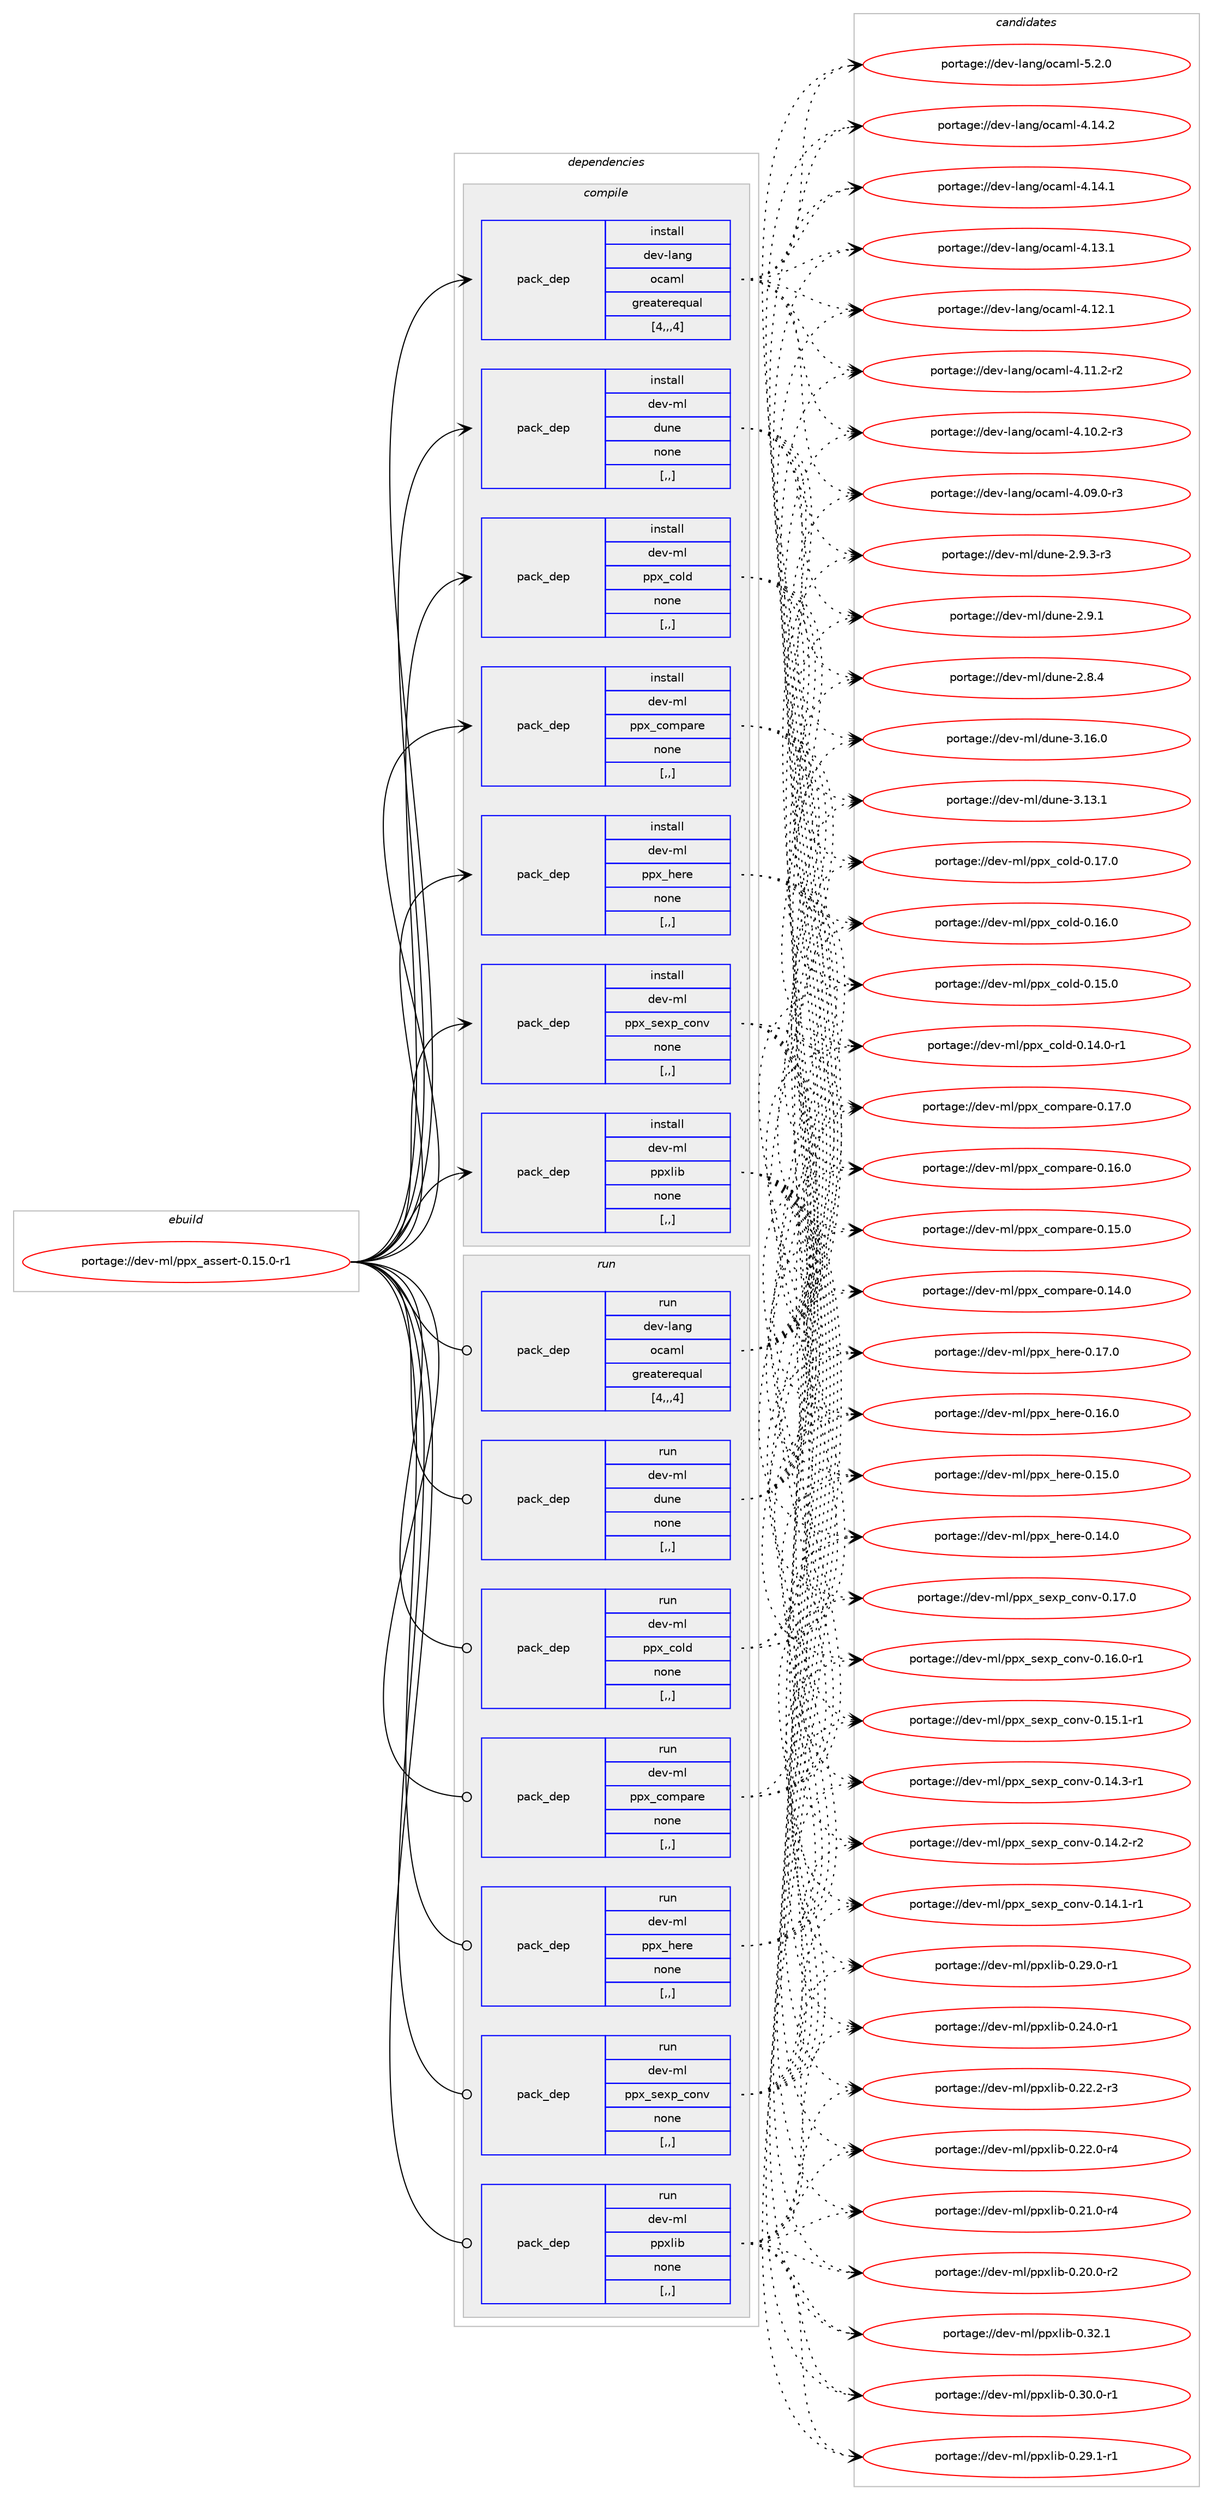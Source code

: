 digraph prolog {

# *************
# Graph options
# *************

newrank=true;
concentrate=true;
compound=true;
graph [rankdir=LR,fontname=Helvetica,fontsize=10,ranksep=1.5];#, ranksep=2.5, nodesep=0.2];
edge  [arrowhead=vee];
node  [fontname=Helvetica,fontsize=10];

# **********
# The ebuild
# **********

subgraph cluster_leftcol {
color=gray;
label=<<i>ebuild</i>>;
id [label="portage://dev-ml/ppx_assert-0.15.0-r1", color=red, width=4, href="../dev-ml/ppx_assert-0.15.0-r1.svg"];
}

# ****************
# The dependencies
# ****************

subgraph cluster_midcol {
color=gray;
label=<<i>dependencies</i>>;
subgraph cluster_compile {
fillcolor="#eeeeee";
style=filled;
label=<<i>compile</i>>;
subgraph pack451586 {
dependency616355 [label=<<TABLE BORDER="0" CELLBORDER="1" CELLSPACING="0" CELLPADDING="4" WIDTH="220"><TR><TD ROWSPAN="6" CELLPADDING="30">pack_dep</TD></TR><TR><TD WIDTH="110">install</TD></TR><TR><TD>dev-lang</TD></TR><TR><TD>ocaml</TD></TR><TR><TD>greaterequal</TD></TR><TR><TD>[4,,,4]</TD></TR></TABLE>>, shape=none, color=blue];
}
id:e -> dependency616355:w [weight=20,style="solid",arrowhead="vee"];
subgraph pack451587 {
dependency616356 [label=<<TABLE BORDER="0" CELLBORDER="1" CELLSPACING="0" CELLPADDING="4" WIDTH="220"><TR><TD ROWSPAN="6" CELLPADDING="30">pack_dep</TD></TR><TR><TD WIDTH="110">install</TD></TR><TR><TD>dev-ml</TD></TR><TR><TD>dune</TD></TR><TR><TD>none</TD></TR><TR><TD>[,,]</TD></TR></TABLE>>, shape=none, color=blue];
}
id:e -> dependency616356:w [weight=20,style="solid",arrowhead="vee"];
subgraph pack451588 {
dependency616357 [label=<<TABLE BORDER="0" CELLBORDER="1" CELLSPACING="0" CELLPADDING="4" WIDTH="220"><TR><TD ROWSPAN="6" CELLPADDING="30">pack_dep</TD></TR><TR><TD WIDTH="110">install</TD></TR><TR><TD>dev-ml</TD></TR><TR><TD>ppx_cold</TD></TR><TR><TD>none</TD></TR><TR><TD>[,,]</TD></TR></TABLE>>, shape=none, color=blue];
}
id:e -> dependency616357:w [weight=20,style="solid",arrowhead="vee"];
subgraph pack451589 {
dependency616358 [label=<<TABLE BORDER="0" CELLBORDER="1" CELLSPACING="0" CELLPADDING="4" WIDTH="220"><TR><TD ROWSPAN="6" CELLPADDING="30">pack_dep</TD></TR><TR><TD WIDTH="110">install</TD></TR><TR><TD>dev-ml</TD></TR><TR><TD>ppx_compare</TD></TR><TR><TD>none</TD></TR><TR><TD>[,,]</TD></TR></TABLE>>, shape=none, color=blue];
}
id:e -> dependency616358:w [weight=20,style="solid",arrowhead="vee"];
subgraph pack451590 {
dependency616359 [label=<<TABLE BORDER="0" CELLBORDER="1" CELLSPACING="0" CELLPADDING="4" WIDTH="220"><TR><TD ROWSPAN="6" CELLPADDING="30">pack_dep</TD></TR><TR><TD WIDTH="110">install</TD></TR><TR><TD>dev-ml</TD></TR><TR><TD>ppx_here</TD></TR><TR><TD>none</TD></TR><TR><TD>[,,]</TD></TR></TABLE>>, shape=none, color=blue];
}
id:e -> dependency616359:w [weight=20,style="solid",arrowhead="vee"];
subgraph pack451591 {
dependency616360 [label=<<TABLE BORDER="0" CELLBORDER="1" CELLSPACING="0" CELLPADDING="4" WIDTH="220"><TR><TD ROWSPAN="6" CELLPADDING="30">pack_dep</TD></TR><TR><TD WIDTH="110">install</TD></TR><TR><TD>dev-ml</TD></TR><TR><TD>ppx_sexp_conv</TD></TR><TR><TD>none</TD></TR><TR><TD>[,,]</TD></TR></TABLE>>, shape=none, color=blue];
}
id:e -> dependency616360:w [weight=20,style="solid",arrowhead="vee"];
subgraph pack451592 {
dependency616361 [label=<<TABLE BORDER="0" CELLBORDER="1" CELLSPACING="0" CELLPADDING="4" WIDTH="220"><TR><TD ROWSPAN="6" CELLPADDING="30">pack_dep</TD></TR><TR><TD WIDTH="110">install</TD></TR><TR><TD>dev-ml</TD></TR><TR><TD>ppxlib</TD></TR><TR><TD>none</TD></TR><TR><TD>[,,]</TD></TR></TABLE>>, shape=none, color=blue];
}
id:e -> dependency616361:w [weight=20,style="solid",arrowhead="vee"];
}
subgraph cluster_compileandrun {
fillcolor="#eeeeee";
style=filled;
label=<<i>compile and run</i>>;
}
subgraph cluster_run {
fillcolor="#eeeeee";
style=filled;
label=<<i>run</i>>;
subgraph pack451593 {
dependency616362 [label=<<TABLE BORDER="0" CELLBORDER="1" CELLSPACING="0" CELLPADDING="4" WIDTH="220"><TR><TD ROWSPAN="6" CELLPADDING="30">pack_dep</TD></TR><TR><TD WIDTH="110">run</TD></TR><TR><TD>dev-lang</TD></TR><TR><TD>ocaml</TD></TR><TR><TD>greaterequal</TD></TR><TR><TD>[4,,,4]</TD></TR></TABLE>>, shape=none, color=blue];
}
id:e -> dependency616362:w [weight=20,style="solid",arrowhead="odot"];
subgraph pack451594 {
dependency616363 [label=<<TABLE BORDER="0" CELLBORDER="1" CELLSPACING="0" CELLPADDING="4" WIDTH="220"><TR><TD ROWSPAN="6" CELLPADDING="30">pack_dep</TD></TR><TR><TD WIDTH="110">run</TD></TR><TR><TD>dev-ml</TD></TR><TR><TD>dune</TD></TR><TR><TD>none</TD></TR><TR><TD>[,,]</TD></TR></TABLE>>, shape=none, color=blue];
}
id:e -> dependency616363:w [weight=20,style="solid",arrowhead="odot"];
subgraph pack451595 {
dependency616364 [label=<<TABLE BORDER="0" CELLBORDER="1" CELLSPACING="0" CELLPADDING="4" WIDTH="220"><TR><TD ROWSPAN="6" CELLPADDING="30">pack_dep</TD></TR><TR><TD WIDTH="110">run</TD></TR><TR><TD>dev-ml</TD></TR><TR><TD>ppx_cold</TD></TR><TR><TD>none</TD></TR><TR><TD>[,,]</TD></TR></TABLE>>, shape=none, color=blue];
}
id:e -> dependency616364:w [weight=20,style="solid",arrowhead="odot"];
subgraph pack451596 {
dependency616365 [label=<<TABLE BORDER="0" CELLBORDER="1" CELLSPACING="0" CELLPADDING="4" WIDTH="220"><TR><TD ROWSPAN="6" CELLPADDING="30">pack_dep</TD></TR><TR><TD WIDTH="110">run</TD></TR><TR><TD>dev-ml</TD></TR><TR><TD>ppx_compare</TD></TR><TR><TD>none</TD></TR><TR><TD>[,,]</TD></TR></TABLE>>, shape=none, color=blue];
}
id:e -> dependency616365:w [weight=20,style="solid",arrowhead="odot"];
subgraph pack451597 {
dependency616366 [label=<<TABLE BORDER="0" CELLBORDER="1" CELLSPACING="0" CELLPADDING="4" WIDTH="220"><TR><TD ROWSPAN="6" CELLPADDING="30">pack_dep</TD></TR><TR><TD WIDTH="110">run</TD></TR><TR><TD>dev-ml</TD></TR><TR><TD>ppx_here</TD></TR><TR><TD>none</TD></TR><TR><TD>[,,]</TD></TR></TABLE>>, shape=none, color=blue];
}
id:e -> dependency616366:w [weight=20,style="solid",arrowhead="odot"];
subgraph pack451598 {
dependency616367 [label=<<TABLE BORDER="0" CELLBORDER="1" CELLSPACING="0" CELLPADDING="4" WIDTH="220"><TR><TD ROWSPAN="6" CELLPADDING="30">pack_dep</TD></TR><TR><TD WIDTH="110">run</TD></TR><TR><TD>dev-ml</TD></TR><TR><TD>ppx_sexp_conv</TD></TR><TR><TD>none</TD></TR><TR><TD>[,,]</TD></TR></TABLE>>, shape=none, color=blue];
}
id:e -> dependency616367:w [weight=20,style="solid",arrowhead="odot"];
subgraph pack451599 {
dependency616368 [label=<<TABLE BORDER="0" CELLBORDER="1" CELLSPACING="0" CELLPADDING="4" WIDTH="220"><TR><TD ROWSPAN="6" CELLPADDING="30">pack_dep</TD></TR><TR><TD WIDTH="110">run</TD></TR><TR><TD>dev-ml</TD></TR><TR><TD>ppxlib</TD></TR><TR><TD>none</TD></TR><TR><TD>[,,]</TD></TR></TABLE>>, shape=none, color=blue];
}
id:e -> dependency616368:w [weight=20,style="solid",arrowhead="odot"];
}
}

# **************
# The candidates
# **************

subgraph cluster_choices {
rank=same;
color=gray;
label=<<i>candidates</i>>;

subgraph choice451586 {
color=black;
nodesep=1;
choice1001011184510897110103471119997109108455346504648 [label="portage://dev-lang/ocaml-5.2.0", color=red, width=4,href="../dev-lang/ocaml-5.2.0.svg"];
choice100101118451089711010347111999710910845524649524650 [label="portage://dev-lang/ocaml-4.14.2", color=red, width=4,href="../dev-lang/ocaml-4.14.2.svg"];
choice100101118451089711010347111999710910845524649524649 [label="portage://dev-lang/ocaml-4.14.1", color=red, width=4,href="../dev-lang/ocaml-4.14.1.svg"];
choice100101118451089711010347111999710910845524649514649 [label="portage://dev-lang/ocaml-4.13.1", color=red, width=4,href="../dev-lang/ocaml-4.13.1.svg"];
choice100101118451089711010347111999710910845524649504649 [label="portage://dev-lang/ocaml-4.12.1", color=red, width=4,href="../dev-lang/ocaml-4.12.1.svg"];
choice1001011184510897110103471119997109108455246494946504511450 [label="portage://dev-lang/ocaml-4.11.2-r2", color=red, width=4,href="../dev-lang/ocaml-4.11.2-r2.svg"];
choice1001011184510897110103471119997109108455246494846504511451 [label="portage://dev-lang/ocaml-4.10.2-r3", color=red, width=4,href="../dev-lang/ocaml-4.10.2-r3.svg"];
choice1001011184510897110103471119997109108455246485746484511451 [label="portage://dev-lang/ocaml-4.09.0-r3", color=red, width=4,href="../dev-lang/ocaml-4.09.0-r3.svg"];
dependency616355:e -> choice1001011184510897110103471119997109108455346504648:w [style=dotted,weight="100"];
dependency616355:e -> choice100101118451089711010347111999710910845524649524650:w [style=dotted,weight="100"];
dependency616355:e -> choice100101118451089711010347111999710910845524649524649:w [style=dotted,weight="100"];
dependency616355:e -> choice100101118451089711010347111999710910845524649514649:w [style=dotted,weight="100"];
dependency616355:e -> choice100101118451089711010347111999710910845524649504649:w [style=dotted,weight="100"];
dependency616355:e -> choice1001011184510897110103471119997109108455246494946504511450:w [style=dotted,weight="100"];
dependency616355:e -> choice1001011184510897110103471119997109108455246494846504511451:w [style=dotted,weight="100"];
dependency616355:e -> choice1001011184510897110103471119997109108455246485746484511451:w [style=dotted,weight="100"];
}
subgraph choice451587 {
color=black;
nodesep=1;
choice100101118451091084710011711010145514649544648 [label="portage://dev-ml/dune-3.16.0", color=red, width=4,href="../dev-ml/dune-3.16.0.svg"];
choice100101118451091084710011711010145514649514649 [label="portage://dev-ml/dune-3.13.1", color=red, width=4,href="../dev-ml/dune-3.13.1.svg"];
choice10010111845109108471001171101014550465746514511451 [label="portage://dev-ml/dune-2.9.3-r3", color=red, width=4,href="../dev-ml/dune-2.9.3-r3.svg"];
choice1001011184510910847100117110101455046574649 [label="portage://dev-ml/dune-2.9.1", color=red, width=4,href="../dev-ml/dune-2.9.1.svg"];
choice1001011184510910847100117110101455046564652 [label="portage://dev-ml/dune-2.8.4", color=red, width=4,href="../dev-ml/dune-2.8.4.svg"];
dependency616356:e -> choice100101118451091084710011711010145514649544648:w [style=dotted,weight="100"];
dependency616356:e -> choice100101118451091084710011711010145514649514649:w [style=dotted,weight="100"];
dependency616356:e -> choice10010111845109108471001171101014550465746514511451:w [style=dotted,weight="100"];
dependency616356:e -> choice1001011184510910847100117110101455046574649:w [style=dotted,weight="100"];
dependency616356:e -> choice1001011184510910847100117110101455046564652:w [style=dotted,weight="100"];
}
subgraph choice451588 {
color=black;
nodesep=1;
choice1001011184510910847112112120959911110810045484649554648 [label="portage://dev-ml/ppx_cold-0.17.0", color=red, width=4,href="../dev-ml/ppx_cold-0.17.0.svg"];
choice1001011184510910847112112120959911110810045484649544648 [label="portage://dev-ml/ppx_cold-0.16.0", color=red, width=4,href="../dev-ml/ppx_cold-0.16.0.svg"];
choice1001011184510910847112112120959911110810045484649534648 [label="portage://dev-ml/ppx_cold-0.15.0", color=red, width=4,href="../dev-ml/ppx_cold-0.15.0.svg"];
choice10010111845109108471121121209599111108100454846495246484511449 [label="portage://dev-ml/ppx_cold-0.14.0-r1", color=red, width=4,href="../dev-ml/ppx_cold-0.14.0-r1.svg"];
dependency616357:e -> choice1001011184510910847112112120959911110810045484649554648:w [style=dotted,weight="100"];
dependency616357:e -> choice1001011184510910847112112120959911110810045484649544648:w [style=dotted,weight="100"];
dependency616357:e -> choice1001011184510910847112112120959911110810045484649534648:w [style=dotted,weight="100"];
dependency616357:e -> choice10010111845109108471121121209599111108100454846495246484511449:w [style=dotted,weight="100"];
}
subgraph choice451589 {
color=black;
nodesep=1;
choice100101118451091084711211212095991111091129711410145484649554648 [label="portage://dev-ml/ppx_compare-0.17.0", color=red, width=4,href="../dev-ml/ppx_compare-0.17.0.svg"];
choice100101118451091084711211212095991111091129711410145484649544648 [label="portage://dev-ml/ppx_compare-0.16.0", color=red, width=4,href="../dev-ml/ppx_compare-0.16.0.svg"];
choice100101118451091084711211212095991111091129711410145484649534648 [label="portage://dev-ml/ppx_compare-0.15.0", color=red, width=4,href="../dev-ml/ppx_compare-0.15.0.svg"];
choice100101118451091084711211212095991111091129711410145484649524648 [label="portage://dev-ml/ppx_compare-0.14.0", color=red, width=4,href="../dev-ml/ppx_compare-0.14.0.svg"];
dependency616358:e -> choice100101118451091084711211212095991111091129711410145484649554648:w [style=dotted,weight="100"];
dependency616358:e -> choice100101118451091084711211212095991111091129711410145484649544648:w [style=dotted,weight="100"];
dependency616358:e -> choice100101118451091084711211212095991111091129711410145484649534648:w [style=dotted,weight="100"];
dependency616358:e -> choice100101118451091084711211212095991111091129711410145484649524648:w [style=dotted,weight="100"];
}
subgraph choice451590 {
color=black;
nodesep=1;
choice10010111845109108471121121209510410111410145484649554648 [label="portage://dev-ml/ppx_here-0.17.0", color=red, width=4,href="../dev-ml/ppx_here-0.17.0.svg"];
choice10010111845109108471121121209510410111410145484649544648 [label="portage://dev-ml/ppx_here-0.16.0", color=red, width=4,href="../dev-ml/ppx_here-0.16.0.svg"];
choice10010111845109108471121121209510410111410145484649534648 [label="portage://dev-ml/ppx_here-0.15.0", color=red, width=4,href="../dev-ml/ppx_here-0.15.0.svg"];
choice10010111845109108471121121209510410111410145484649524648 [label="portage://dev-ml/ppx_here-0.14.0", color=red, width=4,href="../dev-ml/ppx_here-0.14.0.svg"];
dependency616359:e -> choice10010111845109108471121121209510410111410145484649554648:w [style=dotted,weight="100"];
dependency616359:e -> choice10010111845109108471121121209510410111410145484649544648:w [style=dotted,weight="100"];
dependency616359:e -> choice10010111845109108471121121209510410111410145484649534648:w [style=dotted,weight="100"];
dependency616359:e -> choice10010111845109108471121121209510410111410145484649524648:w [style=dotted,weight="100"];
}
subgraph choice451591 {
color=black;
nodesep=1;
choice100101118451091084711211212095115101120112959911111011845484649554648 [label="portage://dev-ml/ppx_sexp_conv-0.17.0", color=red, width=4,href="../dev-ml/ppx_sexp_conv-0.17.0.svg"];
choice1001011184510910847112112120951151011201129599111110118454846495446484511449 [label="portage://dev-ml/ppx_sexp_conv-0.16.0-r1", color=red, width=4,href="../dev-ml/ppx_sexp_conv-0.16.0-r1.svg"];
choice1001011184510910847112112120951151011201129599111110118454846495346494511449 [label="portage://dev-ml/ppx_sexp_conv-0.15.1-r1", color=red, width=4,href="../dev-ml/ppx_sexp_conv-0.15.1-r1.svg"];
choice1001011184510910847112112120951151011201129599111110118454846495246514511449 [label="portage://dev-ml/ppx_sexp_conv-0.14.3-r1", color=red, width=4,href="../dev-ml/ppx_sexp_conv-0.14.3-r1.svg"];
choice1001011184510910847112112120951151011201129599111110118454846495246504511450 [label="portage://dev-ml/ppx_sexp_conv-0.14.2-r2", color=red, width=4,href="../dev-ml/ppx_sexp_conv-0.14.2-r2.svg"];
choice1001011184510910847112112120951151011201129599111110118454846495246494511449 [label="portage://dev-ml/ppx_sexp_conv-0.14.1-r1", color=red, width=4,href="../dev-ml/ppx_sexp_conv-0.14.1-r1.svg"];
dependency616360:e -> choice100101118451091084711211212095115101120112959911111011845484649554648:w [style=dotted,weight="100"];
dependency616360:e -> choice1001011184510910847112112120951151011201129599111110118454846495446484511449:w [style=dotted,weight="100"];
dependency616360:e -> choice1001011184510910847112112120951151011201129599111110118454846495346494511449:w [style=dotted,weight="100"];
dependency616360:e -> choice1001011184510910847112112120951151011201129599111110118454846495246514511449:w [style=dotted,weight="100"];
dependency616360:e -> choice1001011184510910847112112120951151011201129599111110118454846495246504511450:w [style=dotted,weight="100"];
dependency616360:e -> choice1001011184510910847112112120951151011201129599111110118454846495246494511449:w [style=dotted,weight="100"];
}
subgraph choice451592 {
color=black;
nodesep=1;
choice10010111845109108471121121201081059845484651504649 [label="portage://dev-ml/ppxlib-0.32.1", color=red, width=4,href="../dev-ml/ppxlib-0.32.1.svg"];
choice100101118451091084711211212010810598454846514846484511449 [label="portage://dev-ml/ppxlib-0.30.0-r1", color=red, width=4,href="../dev-ml/ppxlib-0.30.0-r1.svg"];
choice100101118451091084711211212010810598454846505746494511449 [label="portage://dev-ml/ppxlib-0.29.1-r1", color=red, width=4,href="../dev-ml/ppxlib-0.29.1-r1.svg"];
choice100101118451091084711211212010810598454846505746484511449 [label="portage://dev-ml/ppxlib-0.29.0-r1", color=red, width=4,href="../dev-ml/ppxlib-0.29.0-r1.svg"];
choice100101118451091084711211212010810598454846505246484511449 [label="portage://dev-ml/ppxlib-0.24.0-r1", color=red, width=4,href="../dev-ml/ppxlib-0.24.0-r1.svg"];
choice100101118451091084711211212010810598454846505046504511451 [label="portage://dev-ml/ppxlib-0.22.2-r3", color=red, width=4,href="../dev-ml/ppxlib-0.22.2-r3.svg"];
choice100101118451091084711211212010810598454846505046484511452 [label="portage://dev-ml/ppxlib-0.22.0-r4", color=red, width=4,href="../dev-ml/ppxlib-0.22.0-r4.svg"];
choice100101118451091084711211212010810598454846504946484511452 [label="portage://dev-ml/ppxlib-0.21.0-r4", color=red, width=4,href="../dev-ml/ppxlib-0.21.0-r4.svg"];
choice100101118451091084711211212010810598454846504846484511450 [label="portage://dev-ml/ppxlib-0.20.0-r2", color=red, width=4,href="../dev-ml/ppxlib-0.20.0-r2.svg"];
dependency616361:e -> choice10010111845109108471121121201081059845484651504649:w [style=dotted,weight="100"];
dependency616361:e -> choice100101118451091084711211212010810598454846514846484511449:w [style=dotted,weight="100"];
dependency616361:e -> choice100101118451091084711211212010810598454846505746494511449:w [style=dotted,weight="100"];
dependency616361:e -> choice100101118451091084711211212010810598454846505746484511449:w [style=dotted,weight="100"];
dependency616361:e -> choice100101118451091084711211212010810598454846505246484511449:w [style=dotted,weight="100"];
dependency616361:e -> choice100101118451091084711211212010810598454846505046504511451:w [style=dotted,weight="100"];
dependency616361:e -> choice100101118451091084711211212010810598454846505046484511452:w [style=dotted,weight="100"];
dependency616361:e -> choice100101118451091084711211212010810598454846504946484511452:w [style=dotted,weight="100"];
dependency616361:e -> choice100101118451091084711211212010810598454846504846484511450:w [style=dotted,weight="100"];
}
subgraph choice451593 {
color=black;
nodesep=1;
choice1001011184510897110103471119997109108455346504648 [label="portage://dev-lang/ocaml-5.2.0", color=red, width=4,href="../dev-lang/ocaml-5.2.0.svg"];
choice100101118451089711010347111999710910845524649524650 [label="portage://dev-lang/ocaml-4.14.2", color=red, width=4,href="../dev-lang/ocaml-4.14.2.svg"];
choice100101118451089711010347111999710910845524649524649 [label="portage://dev-lang/ocaml-4.14.1", color=red, width=4,href="../dev-lang/ocaml-4.14.1.svg"];
choice100101118451089711010347111999710910845524649514649 [label="portage://dev-lang/ocaml-4.13.1", color=red, width=4,href="../dev-lang/ocaml-4.13.1.svg"];
choice100101118451089711010347111999710910845524649504649 [label="portage://dev-lang/ocaml-4.12.1", color=red, width=4,href="../dev-lang/ocaml-4.12.1.svg"];
choice1001011184510897110103471119997109108455246494946504511450 [label="portage://dev-lang/ocaml-4.11.2-r2", color=red, width=4,href="../dev-lang/ocaml-4.11.2-r2.svg"];
choice1001011184510897110103471119997109108455246494846504511451 [label="portage://dev-lang/ocaml-4.10.2-r3", color=red, width=4,href="../dev-lang/ocaml-4.10.2-r3.svg"];
choice1001011184510897110103471119997109108455246485746484511451 [label="portage://dev-lang/ocaml-4.09.0-r3", color=red, width=4,href="../dev-lang/ocaml-4.09.0-r3.svg"];
dependency616362:e -> choice1001011184510897110103471119997109108455346504648:w [style=dotted,weight="100"];
dependency616362:e -> choice100101118451089711010347111999710910845524649524650:w [style=dotted,weight="100"];
dependency616362:e -> choice100101118451089711010347111999710910845524649524649:w [style=dotted,weight="100"];
dependency616362:e -> choice100101118451089711010347111999710910845524649514649:w [style=dotted,weight="100"];
dependency616362:e -> choice100101118451089711010347111999710910845524649504649:w [style=dotted,weight="100"];
dependency616362:e -> choice1001011184510897110103471119997109108455246494946504511450:w [style=dotted,weight="100"];
dependency616362:e -> choice1001011184510897110103471119997109108455246494846504511451:w [style=dotted,weight="100"];
dependency616362:e -> choice1001011184510897110103471119997109108455246485746484511451:w [style=dotted,weight="100"];
}
subgraph choice451594 {
color=black;
nodesep=1;
choice100101118451091084710011711010145514649544648 [label="portage://dev-ml/dune-3.16.0", color=red, width=4,href="../dev-ml/dune-3.16.0.svg"];
choice100101118451091084710011711010145514649514649 [label="portage://dev-ml/dune-3.13.1", color=red, width=4,href="../dev-ml/dune-3.13.1.svg"];
choice10010111845109108471001171101014550465746514511451 [label="portage://dev-ml/dune-2.9.3-r3", color=red, width=4,href="../dev-ml/dune-2.9.3-r3.svg"];
choice1001011184510910847100117110101455046574649 [label="portage://dev-ml/dune-2.9.1", color=red, width=4,href="../dev-ml/dune-2.9.1.svg"];
choice1001011184510910847100117110101455046564652 [label="portage://dev-ml/dune-2.8.4", color=red, width=4,href="../dev-ml/dune-2.8.4.svg"];
dependency616363:e -> choice100101118451091084710011711010145514649544648:w [style=dotted,weight="100"];
dependency616363:e -> choice100101118451091084710011711010145514649514649:w [style=dotted,weight="100"];
dependency616363:e -> choice10010111845109108471001171101014550465746514511451:w [style=dotted,weight="100"];
dependency616363:e -> choice1001011184510910847100117110101455046574649:w [style=dotted,weight="100"];
dependency616363:e -> choice1001011184510910847100117110101455046564652:w [style=dotted,weight="100"];
}
subgraph choice451595 {
color=black;
nodesep=1;
choice1001011184510910847112112120959911110810045484649554648 [label="portage://dev-ml/ppx_cold-0.17.0", color=red, width=4,href="../dev-ml/ppx_cold-0.17.0.svg"];
choice1001011184510910847112112120959911110810045484649544648 [label="portage://dev-ml/ppx_cold-0.16.0", color=red, width=4,href="../dev-ml/ppx_cold-0.16.0.svg"];
choice1001011184510910847112112120959911110810045484649534648 [label="portage://dev-ml/ppx_cold-0.15.0", color=red, width=4,href="../dev-ml/ppx_cold-0.15.0.svg"];
choice10010111845109108471121121209599111108100454846495246484511449 [label="portage://dev-ml/ppx_cold-0.14.0-r1", color=red, width=4,href="../dev-ml/ppx_cold-0.14.0-r1.svg"];
dependency616364:e -> choice1001011184510910847112112120959911110810045484649554648:w [style=dotted,weight="100"];
dependency616364:e -> choice1001011184510910847112112120959911110810045484649544648:w [style=dotted,weight="100"];
dependency616364:e -> choice1001011184510910847112112120959911110810045484649534648:w [style=dotted,weight="100"];
dependency616364:e -> choice10010111845109108471121121209599111108100454846495246484511449:w [style=dotted,weight="100"];
}
subgraph choice451596 {
color=black;
nodesep=1;
choice100101118451091084711211212095991111091129711410145484649554648 [label="portage://dev-ml/ppx_compare-0.17.0", color=red, width=4,href="../dev-ml/ppx_compare-0.17.0.svg"];
choice100101118451091084711211212095991111091129711410145484649544648 [label="portage://dev-ml/ppx_compare-0.16.0", color=red, width=4,href="../dev-ml/ppx_compare-0.16.0.svg"];
choice100101118451091084711211212095991111091129711410145484649534648 [label="portage://dev-ml/ppx_compare-0.15.0", color=red, width=4,href="../dev-ml/ppx_compare-0.15.0.svg"];
choice100101118451091084711211212095991111091129711410145484649524648 [label="portage://dev-ml/ppx_compare-0.14.0", color=red, width=4,href="../dev-ml/ppx_compare-0.14.0.svg"];
dependency616365:e -> choice100101118451091084711211212095991111091129711410145484649554648:w [style=dotted,weight="100"];
dependency616365:e -> choice100101118451091084711211212095991111091129711410145484649544648:w [style=dotted,weight="100"];
dependency616365:e -> choice100101118451091084711211212095991111091129711410145484649534648:w [style=dotted,weight="100"];
dependency616365:e -> choice100101118451091084711211212095991111091129711410145484649524648:w [style=dotted,weight="100"];
}
subgraph choice451597 {
color=black;
nodesep=1;
choice10010111845109108471121121209510410111410145484649554648 [label="portage://dev-ml/ppx_here-0.17.0", color=red, width=4,href="../dev-ml/ppx_here-0.17.0.svg"];
choice10010111845109108471121121209510410111410145484649544648 [label="portage://dev-ml/ppx_here-0.16.0", color=red, width=4,href="../dev-ml/ppx_here-0.16.0.svg"];
choice10010111845109108471121121209510410111410145484649534648 [label="portage://dev-ml/ppx_here-0.15.0", color=red, width=4,href="../dev-ml/ppx_here-0.15.0.svg"];
choice10010111845109108471121121209510410111410145484649524648 [label="portage://dev-ml/ppx_here-0.14.0", color=red, width=4,href="../dev-ml/ppx_here-0.14.0.svg"];
dependency616366:e -> choice10010111845109108471121121209510410111410145484649554648:w [style=dotted,weight="100"];
dependency616366:e -> choice10010111845109108471121121209510410111410145484649544648:w [style=dotted,weight="100"];
dependency616366:e -> choice10010111845109108471121121209510410111410145484649534648:w [style=dotted,weight="100"];
dependency616366:e -> choice10010111845109108471121121209510410111410145484649524648:w [style=dotted,weight="100"];
}
subgraph choice451598 {
color=black;
nodesep=1;
choice100101118451091084711211212095115101120112959911111011845484649554648 [label="portage://dev-ml/ppx_sexp_conv-0.17.0", color=red, width=4,href="../dev-ml/ppx_sexp_conv-0.17.0.svg"];
choice1001011184510910847112112120951151011201129599111110118454846495446484511449 [label="portage://dev-ml/ppx_sexp_conv-0.16.0-r1", color=red, width=4,href="../dev-ml/ppx_sexp_conv-0.16.0-r1.svg"];
choice1001011184510910847112112120951151011201129599111110118454846495346494511449 [label="portage://dev-ml/ppx_sexp_conv-0.15.1-r1", color=red, width=4,href="../dev-ml/ppx_sexp_conv-0.15.1-r1.svg"];
choice1001011184510910847112112120951151011201129599111110118454846495246514511449 [label="portage://dev-ml/ppx_sexp_conv-0.14.3-r1", color=red, width=4,href="../dev-ml/ppx_sexp_conv-0.14.3-r1.svg"];
choice1001011184510910847112112120951151011201129599111110118454846495246504511450 [label="portage://dev-ml/ppx_sexp_conv-0.14.2-r2", color=red, width=4,href="../dev-ml/ppx_sexp_conv-0.14.2-r2.svg"];
choice1001011184510910847112112120951151011201129599111110118454846495246494511449 [label="portage://dev-ml/ppx_sexp_conv-0.14.1-r1", color=red, width=4,href="../dev-ml/ppx_sexp_conv-0.14.1-r1.svg"];
dependency616367:e -> choice100101118451091084711211212095115101120112959911111011845484649554648:w [style=dotted,weight="100"];
dependency616367:e -> choice1001011184510910847112112120951151011201129599111110118454846495446484511449:w [style=dotted,weight="100"];
dependency616367:e -> choice1001011184510910847112112120951151011201129599111110118454846495346494511449:w [style=dotted,weight="100"];
dependency616367:e -> choice1001011184510910847112112120951151011201129599111110118454846495246514511449:w [style=dotted,weight="100"];
dependency616367:e -> choice1001011184510910847112112120951151011201129599111110118454846495246504511450:w [style=dotted,weight="100"];
dependency616367:e -> choice1001011184510910847112112120951151011201129599111110118454846495246494511449:w [style=dotted,weight="100"];
}
subgraph choice451599 {
color=black;
nodesep=1;
choice10010111845109108471121121201081059845484651504649 [label="portage://dev-ml/ppxlib-0.32.1", color=red, width=4,href="../dev-ml/ppxlib-0.32.1.svg"];
choice100101118451091084711211212010810598454846514846484511449 [label="portage://dev-ml/ppxlib-0.30.0-r1", color=red, width=4,href="../dev-ml/ppxlib-0.30.0-r1.svg"];
choice100101118451091084711211212010810598454846505746494511449 [label="portage://dev-ml/ppxlib-0.29.1-r1", color=red, width=4,href="../dev-ml/ppxlib-0.29.1-r1.svg"];
choice100101118451091084711211212010810598454846505746484511449 [label="portage://dev-ml/ppxlib-0.29.0-r1", color=red, width=4,href="../dev-ml/ppxlib-0.29.0-r1.svg"];
choice100101118451091084711211212010810598454846505246484511449 [label="portage://dev-ml/ppxlib-0.24.0-r1", color=red, width=4,href="../dev-ml/ppxlib-0.24.0-r1.svg"];
choice100101118451091084711211212010810598454846505046504511451 [label="portage://dev-ml/ppxlib-0.22.2-r3", color=red, width=4,href="../dev-ml/ppxlib-0.22.2-r3.svg"];
choice100101118451091084711211212010810598454846505046484511452 [label="portage://dev-ml/ppxlib-0.22.0-r4", color=red, width=4,href="../dev-ml/ppxlib-0.22.0-r4.svg"];
choice100101118451091084711211212010810598454846504946484511452 [label="portage://dev-ml/ppxlib-0.21.0-r4", color=red, width=4,href="../dev-ml/ppxlib-0.21.0-r4.svg"];
choice100101118451091084711211212010810598454846504846484511450 [label="portage://dev-ml/ppxlib-0.20.0-r2", color=red, width=4,href="../dev-ml/ppxlib-0.20.0-r2.svg"];
dependency616368:e -> choice10010111845109108471121121201081059845484651504649:w [style=dotted,weight="100"];
dependency616368:e -> choice100101118451091084711211212010810598454846514846484511449:w [style=dotted,weight="100"];
dependency616368:e -> choice100101118451091084711211212010810598454846505746494511449:w [style=dotted,weight="100"];
dependency616368:e -> choice100101118451091084711211212010810598454846505746484511449:w [style=dotted,weight="100"];
dependency616368:e -> choice100101118451091084711211212010810598454846505246484511449:w [style=dotted,weight="100"];
dependency616368:e -> choice100101118451091084711211212010810598454846505046504511451:w [style=dotted,weight="100"];
dependency616368:e -> choice100101118451091084711211212010810598454846505046484511452:w [style=dotted,weight="100"];
dependency616368:e -> choice100101118451091084711211212010810598454846504946484511452:w [style=dotted,weight="100"];
dependency616368:e -> choice100101118451091084711211212010810598454846504846484511450:w [style=dotted,weight="100"];
}
}

}
